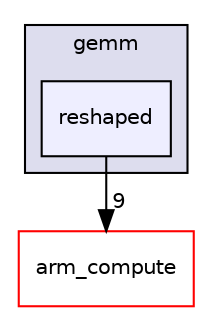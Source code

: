 digraph "src/gpu/cl/kernels/gemm/reshaped" {
  compound=true
  node [ fontsize="10", fontname="Helvetica"];
  edge [ labelfontsize="10", labelfontname="Helvetica"];
  subgraph clusterdir_018e5f183895eab11e8c75deb74ae4bb {
    graph [ bgcolor="#ddddee", pencolor="black", label="gemm" fontname="Helvetica", fontsize="10", URL="dir_018e5f183895eab11e8c75deb74ae4bb.xhtml"]
  dir_7e51e2191c59fe0f65a82062003fc36b [shape=box, label="reshaped", style="filled", fillcolor="#eeeeff", pencolor="black", URL="dir_7e51e2191c59fe0f65a82062003fc36b.xhtml"];
  }
  dir_214608ef36d61442cb2b0c1c4e9a7def [shape=box label="arm_compute" fillcolor="white" style="filled" color="red" URL="dir_214608ef36d61442cb2b0c1c4e9a7def.xhtml"];
  dir_7e51e2191c59fe0f65a82062003fc36b->dir_214608ef36d61442cb2b0c1c4e9a7def [headlabel="9", labeldistance=1.5 headhref="dir_000519_000000.xhtml"];
}
